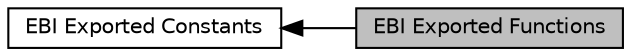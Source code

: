 digraph "EBI Exported Functions"
{
  edge [fontname="Helvetica",fontsize="10",labelfontname="Helvetica",labelfontsize="10"];
  node [fontname="Helvetica",fontsize="10",shape=box];
  rankdir=LR;
  Node2 [label="EBI Exported Constants",height=0.2,width=0.4,color="black", fillcolor="white", style="filled",URL="$d1/d7a/group___n_a_n_o100___e_b_i___e_x_p_o_r_t_e_d___c_o_n_s_t_a_n_t_s.html",tooltip=" "];
  Node1 [label="EBI Exported Functions",height=0.2,width=0.4,color="black", fillcolor="grey75", style="filled", fontcolor="black",tooltip=" "];
  Node2->Node1 [shape=plaintext, dir="back", style="solid"];
}
